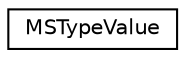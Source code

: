 digraph "Graphical Class Hierarchy"
{
  edge [fontname="Helvetica",fontsize="10",labelfontname="Helvetica",labelfontsize="10"];
  node [fontname="Helvetica",fontsize="10",shape=record];
  rankdir="LR";
  Node1 [label="MSTypeValue",height=0.2,width=0.4,color="black", fillcolor="white", style="filled",URL="$struct_m_s_type_value.html",tooltip="MSTypeValue. "];
}
